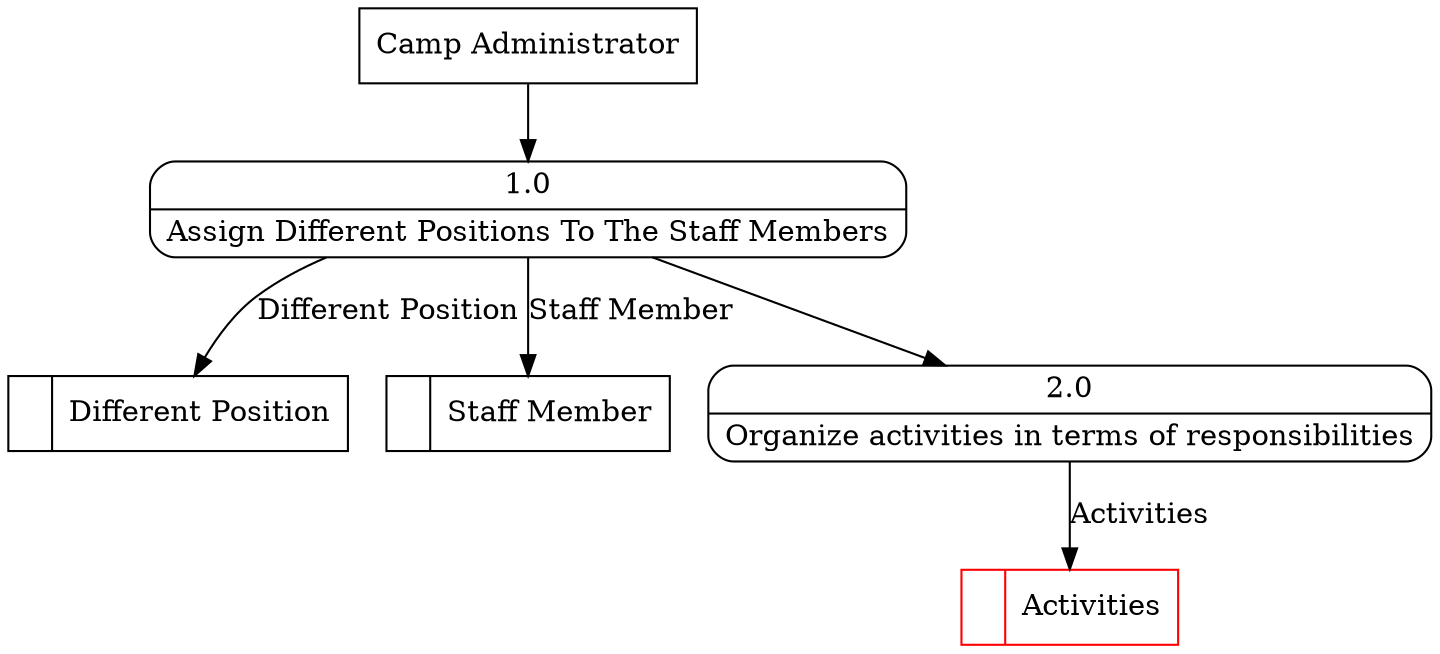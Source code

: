 digraph dfd2{ 
node[shape=record]
200 [label="<f0>  |<f1> Different Position " ];
201 [label="<f0>  |<f1> Staff Member " ];
202 [label="Camp Administrator" shape=box];
203 [label="{<f0> 1.0|<f1> Assign Different Positions To The Staff Members }" shape=Mrecord];
2 [label="{<f0> 2.0|<f1> Organize activities in terms of responsibilities }" shape=Mrecord];
203 -> 2
1001 [label="<f0>  |<f1> Activities " color=red];
2 -> 1001 [label="Activities"]
202 -> 203
203 -> 200 [label="Different Position"]
203 -> 201 [label="Staff Member"]
}